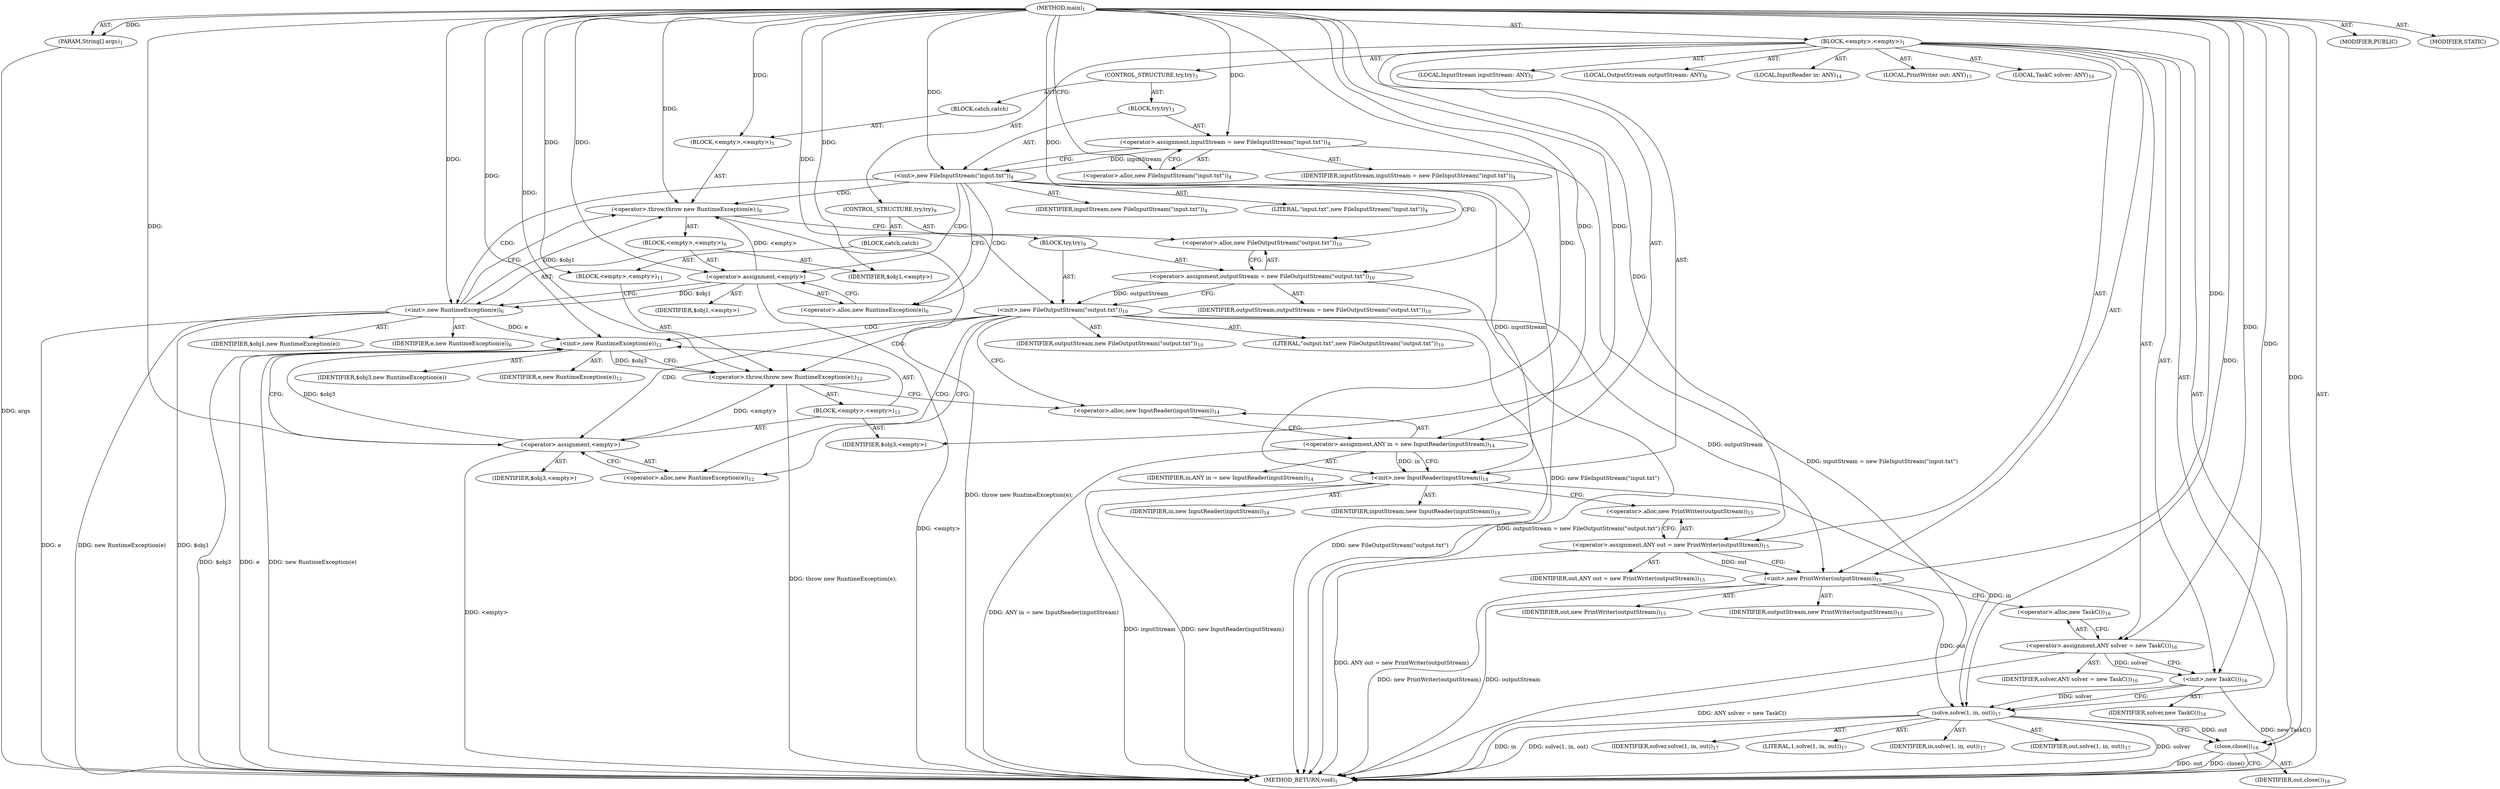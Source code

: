 digraph "main" {  
"27" [label = <(METHOD,main)<SUB>1</SUB>> ]
"28" [label = <(PARAM,String[] args)<SUB>1</SUB>> ]
"29" [label = <(BLOCK,&lt;empty&gt;,&lt;empty&gt;)<SUB>1</SUB>> ]
"4" [label = <(LOCAL,InputStream inputStream: ANY)<SUB>2</SUB>> ]
"30" [label = <(CONTROL_STRUCTURE,try,try)<SUB>3</SUB>> ]
"31" [label = <(BLOCK,try,try)<SUB>3</SUB>> ]
"32" [label = <(&lt;operator&gt;.assignment,inputStream = new FileInputStream(&quot;input.txt&quot;))<SUB>4</SUB>> ]
"33" [label = <(IDENTIFIER,inputStream,inputStream = new FileInputStream(&quot;input.txt&quot;))<SUB>4</SUB>> ]
"34" [label = <(&lt;operator&gt;.alloc,new FileInputStream(&quot;input.txt&quot;))<SUB>4</SUB>> ]
"35" [label = <(&lt;init&gt;,new FileInputStream(&quot;input.txt&quot;))<SUB>4</SUB>> ]
"3" [label = <(IDENTIFIER,inputStream,new FileInputStream(&quot;input.txt&quot;))<SUB>4</SUB>> ]
"36" [label = <(LITERAL,&quot;input.txt&quot;,new FileInputStream(&quot;input.txt&quot;))<SUB>4</SUB>> ]
"37" [label = <(BLOCK,catch,catch)> ]
"38" [label = <(BLOCK,&lt;empty&gt;,&lt;empty&gt;)<SUB>5</SUB>> ]
"39" [label = <(&lt;operator&gt;.throw,throw new RuntimeException(e);)<SUB>6</SUB>> ]
"40" [label = <(BLOCK,&lt;empty&gt;,&lt;empty&gt;)<SUB>6</SUB>> ]
"41" [label = <(&lt;operator&gt;.assignment,&lt;empty&gt;)> ]
"42" [label = <(IDENTIFIER,$obj1,&lt;empty&gt;)> ]
"43" [label = <(&lt;operator&gt;.alloc,new RuntimeException(e))<SUB>6</SUB>> ]
"44" [label = <(&lt;init&gt;,new RuntimeException(e))<SUB>6</SUB>> ]
"45" [label = <(IDENTIFIER,$obj1,new RuntimeException(e))> ]
"46" [label = <(IDENTIFIER,e,new RuntimeException(e))<SUB>6</SUB>> ]
"47" [label = <(IDENTIFIER,$obj1,&lt;empty&gt;)> ]
"6" [label = <(LOCAL,OutputStream outputStream: ANY)<SUB>8</SUB>> ]
"48" [label = <(CONTROL_STRUCTURE,try,try)<SUB>9</SUB>> ]
"49" [label = <(BLOCK,try,try)<SUB>9</SUB>> ]
"50" [label = <(&lt;operator&gt;.assignment,outputStream = new FileOutputStream(&quot;output.txt&quot;))<SUB>10</SUB>> ]
"51" [label = <(IDENTIFIER,outputStream,outputStream = new FileOutputStream(&quot;output.txt&quot;))<SUB>10</SUB>> ]
"52" [label = <(&lt;operator&gt;.alloc,new FileOutputStream(&quot;output.txt&quot;))<SUB>10</SUB>> ]
"53" [label = <(&lt;init&gt;,new FileOutputStream(&quot;output.txt&quot;))<SUB>10</SUB>> ]
"5" [label = <(IDENTIFIER,outputStream,new FileOutputStream(&quot;output.txt&quot;))<SUB>10</SUB>> ]
"54" [label = <(LITERAL,&quot;output.txt&quot;,new FileOutputStream(&quot;output.txt&quot;))<SUB>10</SUB>> ]
"55" [label = <(BLOCK,catch,catch)> ]
"56" [label = <(BLOCK,&lt;empty&gt;,&lt;empty&gt;)<SUB>11</SUB>> ]
"57" [label = <(&lt;operator&gt;.throw,throw new RuntimeException(e);)<SUB>12</SUB>> ]
"58" [label = <(BLOCK,&lt;empty&gt;,&lt;empty&gt;)<SUB>12</SUB>> ]
"59" [label = <(&lt;operator&gt;.assignment,&lt;empty&gt;)> ]
"60" [label = <(IDENTIFIER,$obj3,&lt;empty&gt;)> ]
"61" [label = <(&lt;operator&gt;.alloc,new RuntimeException(e))<SUB>12</SUB>> ]
"62" [label = <(&lt;init&gt;,new RuntimeException(e))<SUB>12</SUB>> ]
"63" [label = <(IDENTIFIER,$obj3,new RuntimeException(e))> ]
"64" [label = <(IDENTIFIER,e,new RuntimeException(e))<SUB>12</SUB>> ]
"65" [label = <(IDENTIFIER,$obj3,&lt;empty&gt;)> ]
"8" [label = <(LOCAL,InputReader in: ANY)<SUB>14</SUB>> ]
"66" [label = <(&lt;operator&gt;.assignment,ANY in = new InputReader(inputStream))<SUB>14</SUB>> ]
"67" [label = <(IDENTIFIER,in,ANY in = new InputReader(inputStream))<SUB>14</SUB>> ]
"68" [label = <(&lt;operator&gt;.alloc,new InputReader(inputStream))<SUB>14</SUB>> ]
"69" [label = <(&lt;init&gt;,new InputReader(inputStream))<SUB>14</SUB>> ]
"7" [label = <(IDENTIFIER,in,new InputReader(inputStream))<SUB>14</SUB>> ]
"70" [label = <(IDENTIFIER,inputStream,new InputReader(inputStream))<SUB>14</SUB>> ]
"10" [label = <(LOCAL,PrintWriter out: ANY)<SUB>15</SUB>> ]
"71" [label = <(&lt;operator&gt;.assignment,ANY out = new PrintWriter(outputStream))<SUB>15</SUB>> ]
"72" [label = <(IDENTIFIER,out,ANY out = new PrintWriter(outputStream))<SUB>15</SUB>> ]
"73" [label = <(&lt;operator&gt;.alloc,new PrintWriter(outputStream))<SUB>15</SUB>> ]
"74" [label = <(&lt;init&gt;,new PrintWriter(outputStream))<SUB>15</SUB>> ]
"9" [label = <(IDENTIFIER,out,new PrintWriter(outputStream))<SUB>15</SUB>> ]
"75" [label = <(IDENTIFIER,outputStream,new PrintWriter(outputStream))<SUB>15</SUB>> ]
"12" [label = <(LOCAL,TaskC solver: ANY)<SUB>16</SUB>> ]
"76" [label = <(&lt;operator&gt;.assignment,ANY solver = new TaskC())<SUB>16</SUB>> ]
"77" [label = <(IDENTIFIER,solver,ANY solver = new TaskC())<SUB>16</SUB>> ]
"78" [label = <(&lt;operator&gt;.alloc,new TaskC())<SUB>16</SUB>> ]
"79" [label = <(&lt;init&gt;,new TaskC())<SUB>16</SUB>> ]
"11" [label = <(IDENTIFIER,solver,new TaskC())<SUB>16</SUB>> ]
"80" [label = <(solve,solve(1, in, out))<SUB>17</SUB>> ]
"81" [label = <(IDENTIFIER,solver,solve(1, in, out))<SUB>17</SUB>> ]
"82" [label = <(LITERAL,1,solve(1, in, out))<SUB>17</SUB>> ]
"83" [label = <(IDENTIFIER,in,solve(1, in, out))<SUB>17</SUB>> ]
"84" [label = <(IDENTIFIER,out,solve(1, in, out))<SUB>17</SUB>> ]
"85" [label = <(close,close())<SUB>18</SUB>> ]
"86" [label = <(IDENTIFIER,out,close())<SUB>18</SUB>> ]
"87" [label = <(MODIFIER,PUBLIC)> ]
"88" [label = <(MODIFIER,STATIC)> ]
"89" [label = <(METHOD_RETURN,void)<SUB>1</SUB>> ]
  "27" -> "28"  [ label = "AST: "] 
  "27" -> "29"  [ label = "AST: "] 
  "27" -> "87"  [ label = "AST: "] 
  "27" -> "88"  [ label = "AST: "] 
  "27" -> "89"  [ label = "AST: "] 
  "29" -> "4"  [ label = "AST: "] 
  "29" -> "30"  [ label = "AST: "] 
  "29" -> "6"  [ label = "AST: "] 
  "29" -> "48"  [ label = "AST: "] 
  "29" -> "8"  [ label = "AST: "] 
  "29" -> "66"  [ label = "AST: "] 
  "29" -> "69"  [ label = "AST: "] 
  "29" -> "10"  [ label = "AST: "] 
  "29" -> "71"  [ label = "AST: "] 
  "29" -> "74"  [ label = "AST: "] 
  "29" -> "12"  [ label = "AST: "] 
  "29" -> "76"  [ label = "AST: "] 
  "29" -> "79"  [ label = "AST: "] 
  "29" -> "80"  [ label = "AST: "] 
  "29" -> "85"  [ label = "AST: "] 
  "30" -> "31"  [ label = "AST: "] 
  "30" -> "37"  [ label = "AST: "] 
  "31" -> "32"  [ label = "AST: "] 
  "31" -> "35"  [ label = "AST: "] 
  "32" -> "33"  [ label = "AST: "] 
  "32" -> "34"  [ label = "AST: "] 
  "35" -> "3"  [ label = "AST: "] 
  "35" -> "36"  [ label = "AST: "] 
  "37" -> "38"  [ label = "AST: "] 
  "38" -> "39"  [ label = "AST: "] 
  "39" -> "40"  [ label = "AST: "] 
  "40" -> "41"  [ label = "AST: "] 
  "40" -> "44"  [ label = "AST: "] 
  "40" -> "47"  [ label = "AST: "] 
  "41" -> "42"  [ label = "AST: "] 
  "41" -> "43"  [ label = "AST: "] 
  "44" -> "45"  [ label = "AST: "] 
  "44" -> "46"  [ label = "AST: "] 
  "48" -> "49"  [ label = "AST: "] 
  "48" -> "55"  [ label = "AST: "] 
  "49" -> "50"  [ label = "AST: "] 
  "49" -> "53"  [ label = "AST: "] 
  "50" -> "51"  [ label = "AST: "] 
  "50" -> "52"  [ label = "AST: "] 
  "53" -> "5"  [ label = "AST: "] 
  "53" -> "54"  [ label = "AST: "] 
  "55" -> "56"  [ label = "AST: "] 
  "56" -> "57"  [ label = "AST: "] 
  "57" -> "58"  [ label = "AST: "] 
  "58" -> "59"  [ label = "AST: "] 
  "58" -> "62"  [ label = "AST: "] 
  "58" -> "65"  [ label = "AST: "] 
  "59" -> "60"  [ label = "AST: "] 
  "59" -> "61"  [ label = "AST: "] 
  "62" -> "63"  [ label = "AST: "] 
  "62" -> "64"  [ label = "AST: "] 
  "66" -> "67"  [ label = "AST: "] 
  "66" -> "68"  [ label = "AST: "] 
  "69" -> "7"  [ label = "AST: "] 
  "69" -> "70"  [ label = "AST: "] 
  "71" -> "72"  [ label = "AST: "] 
  "71" -> "73"  [ label = "AST: "] 
  "74" -> "9"  [ label = "AST: "] 
  "74" -> "75"  [ label = "AST: "] 
  "76" -> "77"  [ label = "AST: "] 
  "76" -> "78"  [ label = "AST: "] 
  "79" -> "11"  [ label = "AST: "] 
  "80" -> "81"  [ label = "AST: "] 
  "80" -> "82"  [ label = "AST: "] 
  "80" -> "83"  [ label = "AST: "] 
  "80" -> "84"  [ label = "AST: "] 
  "85" -> "86"  [ label = "AST: "] 
  "66" -> "69"  [ label = "CFG: "] 
  "69" -> "73"  [ label = "CFG: "] 
  "71" -> "74"  [ label = "CFG: "] 
  "74" -> "78"  [ label = "CFG: "] 
  "76" -> "79"  [ label = "CFG: "] 
  "79" -> "80"  [ label = "CFG: "] 
  "80" -> "85"  [ label = "CFG: "] 
  "85" -> "89"  [ label = "CFG: "] 
  "68" -> "66"  [ label = "CFG: "] 
  "73" -> "71"  [ label = "CFG: "] 
  "78" -> "76"  [ label = "CFG: "] 
  "32" -> "35"  [ label = "CFG: "] 
  "35" -> "43"  [ label = "CFG: "] 
  "35" -> "52"  [ label = "CFG: "] 
  "50" -> "53"  [ label = "CFG: "] 
  "53" -> "61"  [ label = "CFG: "] 
  "53" -> "68"  [ label = "CFG: "] 
  "34" -> "32"  [ label = "CFG: "] 
  "39" -> "52"  [ label = "CFG: "] 
  "52" -> "50"  [ label = "CFG: "] 
  "57" -> "68"  [ label = "CFG: "] 
  "41" -> "44"  [ label = "CFG: "] 
  "44" -> "39"  [ label = "CFG: "] 
  "59" -> "62"  [ label = "CFG: "] 
  "62" -> "57"  [ label = "CFG: "] 
  "43" -> "41"  [ label = "CFG: "] 
  "61" -> "59"  [ label = "CFG: "] 
  "27" -> "34"  [ label = "CFG: "] 
  "28" -> "89"  [ label = "DDG: args"] 
  "32" -> "89"  [ label = "DDG: inputStream = new FileInputStream(&quot;input.txt&quot;)"] 
  "35" -> "89"  [ label = "DDG: new FileInputStream(&quot;input.txt&quot;)"] 
  "41" -> "89"  [ label = "DDG: &lt;empty&gt;"] 
  "44" -> "89"  [ label = "DDG: $obj1"] 
  "44" -> "89"  [ label = "DDG: e"] 
  "44" -> "89"  [ label = "DDG: new RuntimeException(e)"] 
  "39" -> "89"  [ label = "DDG: throw new RuntimeException(e);"] 
  "50" -> "89"  [ label = "DDG: outputStream = new FileOutputStream(&quot;output.txt&quot;)"] 
  "53" -> "89"  [ label = "DDG: new FileOutputStream(&quot;output.txt&quot;)"] 
  "59" -> "89"  [ label = "DDG: &lt;empty&gt;"] 
  "62" -> "89"  [ label = "DDG: $obj3"] 
  "62" -> "89"  [ label = "DDG: e"] 
  "62" -> "89"  [ label = "DDG: new RuntimeException(e)"] 
  "57" -> "89"  [ label = "DDG: throw new RuntimeException(e);"] 
  "66" -> "89"  [ label = "DDG: ANY in = new InputReader(inputStream)"] 
  "69" -> "89"  [ label = "DDG: inputStream"] 
  "69" -> "89"  [ label = "DDG: new InputReader(inputStream)"] 
  "71" -> "89"  [ label = "DDG: ANY out = new PrintWriter(outputStream)"] 
  "74" -> "89"  [ label = "DDG: outputStream"] 
  "74" -> "89"  [ label = "DDG: new PrintWriter(outputStream)"] 
  "76" -> "89"  [ label = "DDG: ANY solver = new TaskC()"] 
  "79" -> "89"  [ label = "DDG: new TaskC()"] 
  "80" -> "89"  [ label = "DDG: solver"] 
  "80" -> "89"  [ label = "DDG: in"] 
  "80" -> "89"  [ label = "DDG: solve(1, in, out)"] 
  "85" -> "89"  [ label = "DDG: out"] 
  "85" -> "89"  [ label = "DDG: close()"] 
  "27" -> "28"  [ label = "DDG: "] 
  "27" -> "66"  [ label = "DDG: "] 
  "27" -> "71"  [ label = "DDG: "] 
  "27" -> "76"  [ label = "DDG: "] 
  "66" -> "69"  [ label = "DDG: in"] 
  "27" -> "69"  [ label = "DDG: "] 
  "35" -> "69"  [ label = "DDG: inputStream"] 
  "71" -> "74"  [ label = "DDG: out"] 
  "27" -> "74"  [ label = "DDG: "] 
  "53" -> "74"  [ label = "DDG: outputStream"] 
  "76" -> "79"  [ label = "DDG: solver"] 
  "27" -> "79"  [ label = "DDG: "] 
  "79" -> "80"  [ label = "DDG: solver"] 
  "27" -> "80"  [ label = "DDG: "] 
  "69" -> "80"  [ label = "DDG: in"] 
  "74" -> "80"  [ label = "DDG: out"] 
  "80" -> "85"  [ label = "DDG: out"] 
  "27" -> "85"  [ label = "DDG: "] 
  "27" -> "32"  [ label = "DDG: "] 
  "27" -> "38"  [ label = "DDG: "] 
  "27" -> "50"  [ label = "DDG: "] 
  "27" -> "56"  [ label = "DDG: "] 
  "32" -> "35"  [ label = "DDG: inputStream"] 
  "27" -> "35"  [ label = "DDG: "] 
  "50" -> "53"  [ label = "DDG: outputStream"] 
  "27" -> "53"  [ label = "DDG: "] 
  "41" -> "39"  [ label = "DDG: &lt;empty&gt;"] 
  "44" -> "39"  [ label = "DDG: $obj1"] 
  "27" -> "39"  [ label = "DDG: "] 
  "59" -> "57"  [ label = "DDG: &lt;empty&gt;"] 
  "62" -> "57"  [ label = "DDG: $obj3"] 
  "27" -> "57"  [ label = "DDG: "] 
  "27" -> "41"  [ label = "DDG: "] 
  "27" -> "47"  [ label = "DDG: "] 
  "27" -> "59"  [ label = "DDG: "] 
  "27" -> "65"  [ label = "DDG: "] 
  "41" -> "44"  [ label = "DDG: $obj1"] 
  "27" -> "44"  [ label = "DDG: "] 
  "59" -> "62"  [ label = "DDG: $obj3"] 
  "27" -> "62"  [ label = "DDG: "] 
  "44" -> "62"  [ label = "DDG: e"] 
  "35" -> "44"  [ label = "CDG: "] 
  "35" -> "41"  [ label = "CDG: "] 
  "35" -> "39"  [ label = "CDG: "] 
  "35" -> "43"  [ label = "CDG: "] 
  "53" -> "61"  [ label = "CDG: "] 
  "53" -> "59"  [ label = "CDG: "] 
  "53" -> "57"  [ label = "CDG: "] 
  "53" -> "62"  [ label = "CDG: "] 
}
